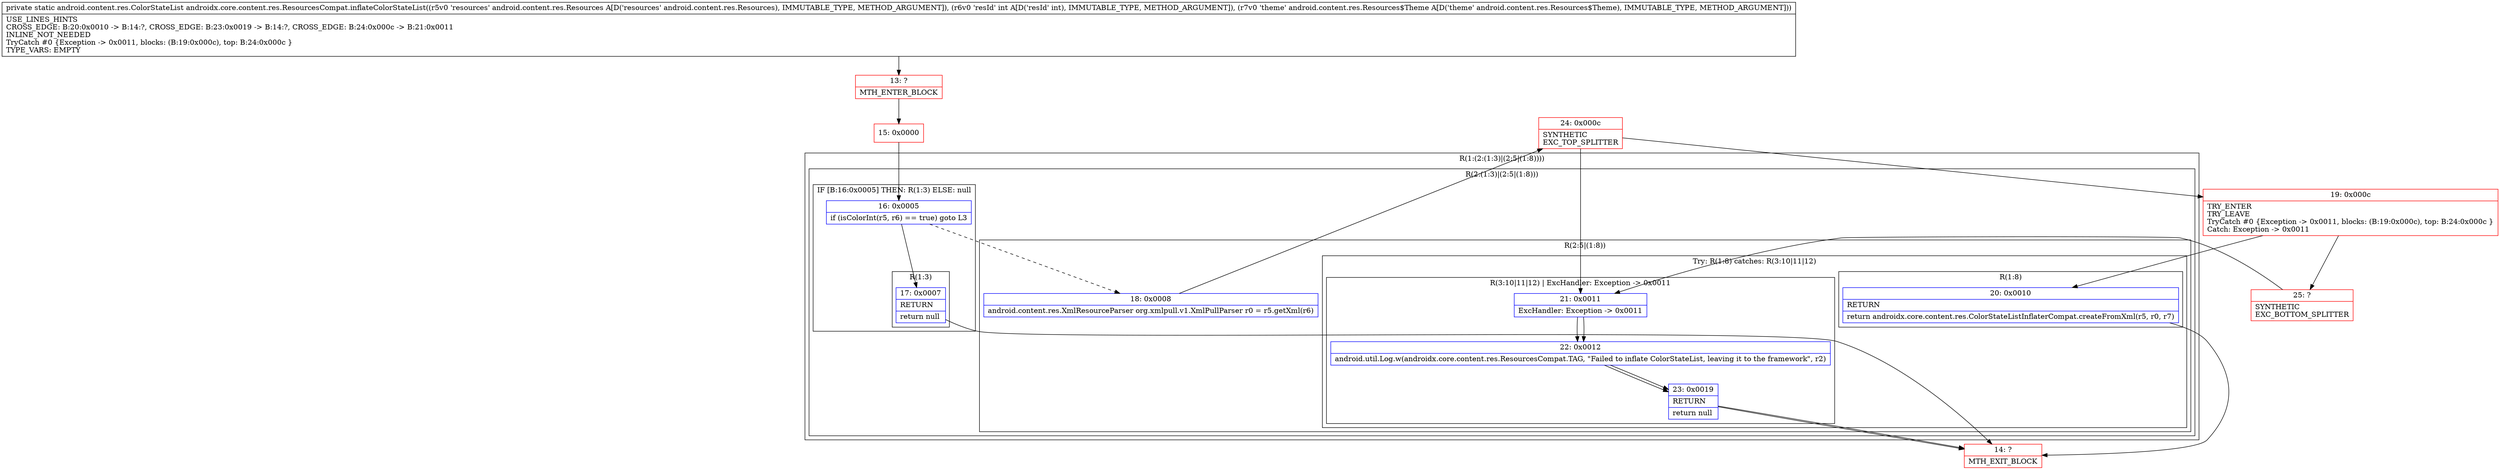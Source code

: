 digraph "CFG forandroidx.core.content.res.ResourcesCompat.inflateColorStateList(Landroid\/content\/res\/Resources;ILandroid\/content\/res\/Resources$Theme;)Landroid\/content\/res\/ColorStateList;" {
subgraph cluster_Region_1136443926 {
label = "R(1:(2:(1:3)|(2:5|(1:8))))";
node [shape=record,color=blue];
subgraph cluster_Region_1703896223 {
label = "R(2:(1:3)|(2:5|(1:8)))";
node [shape=record,color=blue];
subgraph cluster_IfRegion_595212167 {
label = "IF [B:16:0x0005] THEN: R(1:3) ELSE: null";
node [shape=record,color=blue];
Node_16 [shape=record,label="{16\:\ 0x0005|if (isColorInt(r5, r6) == true) goto L3\l}"];
subgraph cluster_Region_1618753151 {
label = "R(1:3)";
node [shape=record,color=blue];
Node_17 [shape=record,label="{17\:\ 0x0007|RETURN\l|return null\l}"];
}
}
subgraph cluster_Region_938774689 {
label = "R(2:5|(1:8))";
node [shape=record,color=blue];
Node_18 [shape=record,label="{18\:\ 0x0008|android.content.res.XmlResourceParser org.xmlpull.v1.XmlPullParser r0 = r5.getXml(r6)\l}"];
subgraph cluster_TryCatchRegion_1173746708 {
label = "Try: R(1:8) catches: R(3:10|11|12)";
node [shape=record,color=blue];
subgraph cluster_Region_817112867 {
label = "R(1:8)";
node [shape=record,color=blue];
Node_20 [shape=record,label="{20\:\ 0x0010|RETURN\l|return androidx.core.content.res.ColorStateListInflaterCompat.createFromXml(r5, r0, r7)\l}"];
}
subgraph cluster_Region_1530977193 {
label = "R(3:10|11|12) | ExcHandler: Exception \-\> 0x0011\l";
node [shape=record,color=blue];
Node_21 [shape=record,label="{21\:\ 0x0011|ExcHandler: Exception \-\> 0x0011\l}"];
Node_22 [shape=record,label="{22\:\ 0x0012|android.util.Log.w(androidx.core.content.res.ResourcesCompat.TAG, \"Failed to inflate ColorStateList, leaving it to the framework\", r2)\l}"];
Node_23 [shape=record,label="{23\:\ 0x0019|RETURN\l|return null\l}"];
}
}
}
}
}
subgraph cluster_Region_1530977193 {
label = "R(3:10|11|12) | ExcHandler: Exception \-\> 0x0011\l";
node [shape=record,color=blue];
Node_21 [shape=record,label="{21\:\ 0x0011|ExcHandler: Exception \-\> 0x0011\l}"];
Node_22 [shape=record,label="{22\:\ 0x0012|android.util.Log.w(androidx.core.content.res.ResourcesCompat.TAG, \"Failed to inflate ColorStateList, leaving it to the framework\", r2)\l}"];
Node_23 [shape=record,label="{23\:\ 0x0019|RETURN\l|return null\l}"];
}
Node_13 [shape=record,color=red,label="{13\:\ ?|MTH_ENTER_BLOCK\l}"];
Node_15 [shape=record,color=red,label="{15\:\ 0x0000}"];
Node_14 [shape=record,color=red,label="{14\:\ ?|MTH_EXIT_BLOCK\l}"];
Node_24 [shape=record,color=red,label="{24\:\ 0x000c|SYNTHETIC\lEXC_TOP_SPLITTER\l}"];
Node_19 [shape=record,color=red,label="{19\:\ 0x000c|TRY_ENTER\lTRY_LEAVE\lTryCatch #0 \{Exception \-\> 0x0011, blocks: (B:19:0x000c), top: B:24:0x000c \}\lCatch: Exception \-\> 0x0011\l}"];
Node_25 [shape=record,color=red,label="{25\:\ ?|SYNTHETIC\lEXC_BOTTOM_SPLITTER\l}"];
MethodNode[shape=record,label="{private static android.content.res.ColorStateList androidx.core.content.res.ResourcesCompat.inflateColorStateList((r5v0 'resources' android.content.res.Resources A[D('resources' android.content.res.Resources), IMMUTABLE_TYPE, METHOD_ARGUMENT]), (r6v0 'resId' int A[D('resId' int), IMMUTABLE_TYPE, METHOD_ARGUMENT]), (r7v0 'theme' android.content.res.Resources$Theme A[D('theme' android.content.res.Resources$Theme), IMMUTABLE_TYPE, METHOD_ARGUMENT]))  | USE_LINES_HINTS\lCROSS_EDGE: B:20:0x0010 \-\> B:14:?, CROSS_EDGE: B:23:0x0019 \-\> B:14:?, CROSS_EDGE: B:24:0x000c \-\> B:21:0x0011\lINLINE_NOT_NEEDED\lTryCatch #0 \{Exception \-\> 0x0011, blocks: (B:19:0x000c), top: B:24:0x000c \}\lTYPE_VARS: EMPTY\l}"];
MethodNode -> Node_13;Node_16 -> Node_17;
Node_16 -> Node_18[style=dashed];
Node_17 -> Node_14;
Node_18 -> Node_24;
Node_20 -> Node_14;
Node_21 -> Node_22;
Node_22 -> Node_23;
Node_23 -> Node_14;
Node_21 -> Node_22;
Node_22 -> Node_23;
Node_23 -> Node_14;
Node_13 -> Node_15;
Node_15 -> Node_16;
Node_24 -> Node_19;
Node_24 -> Node_21;
Node_19 -> Node_20;
Node_19 -> Node_25;
Node_25 -> Node_21;
}

